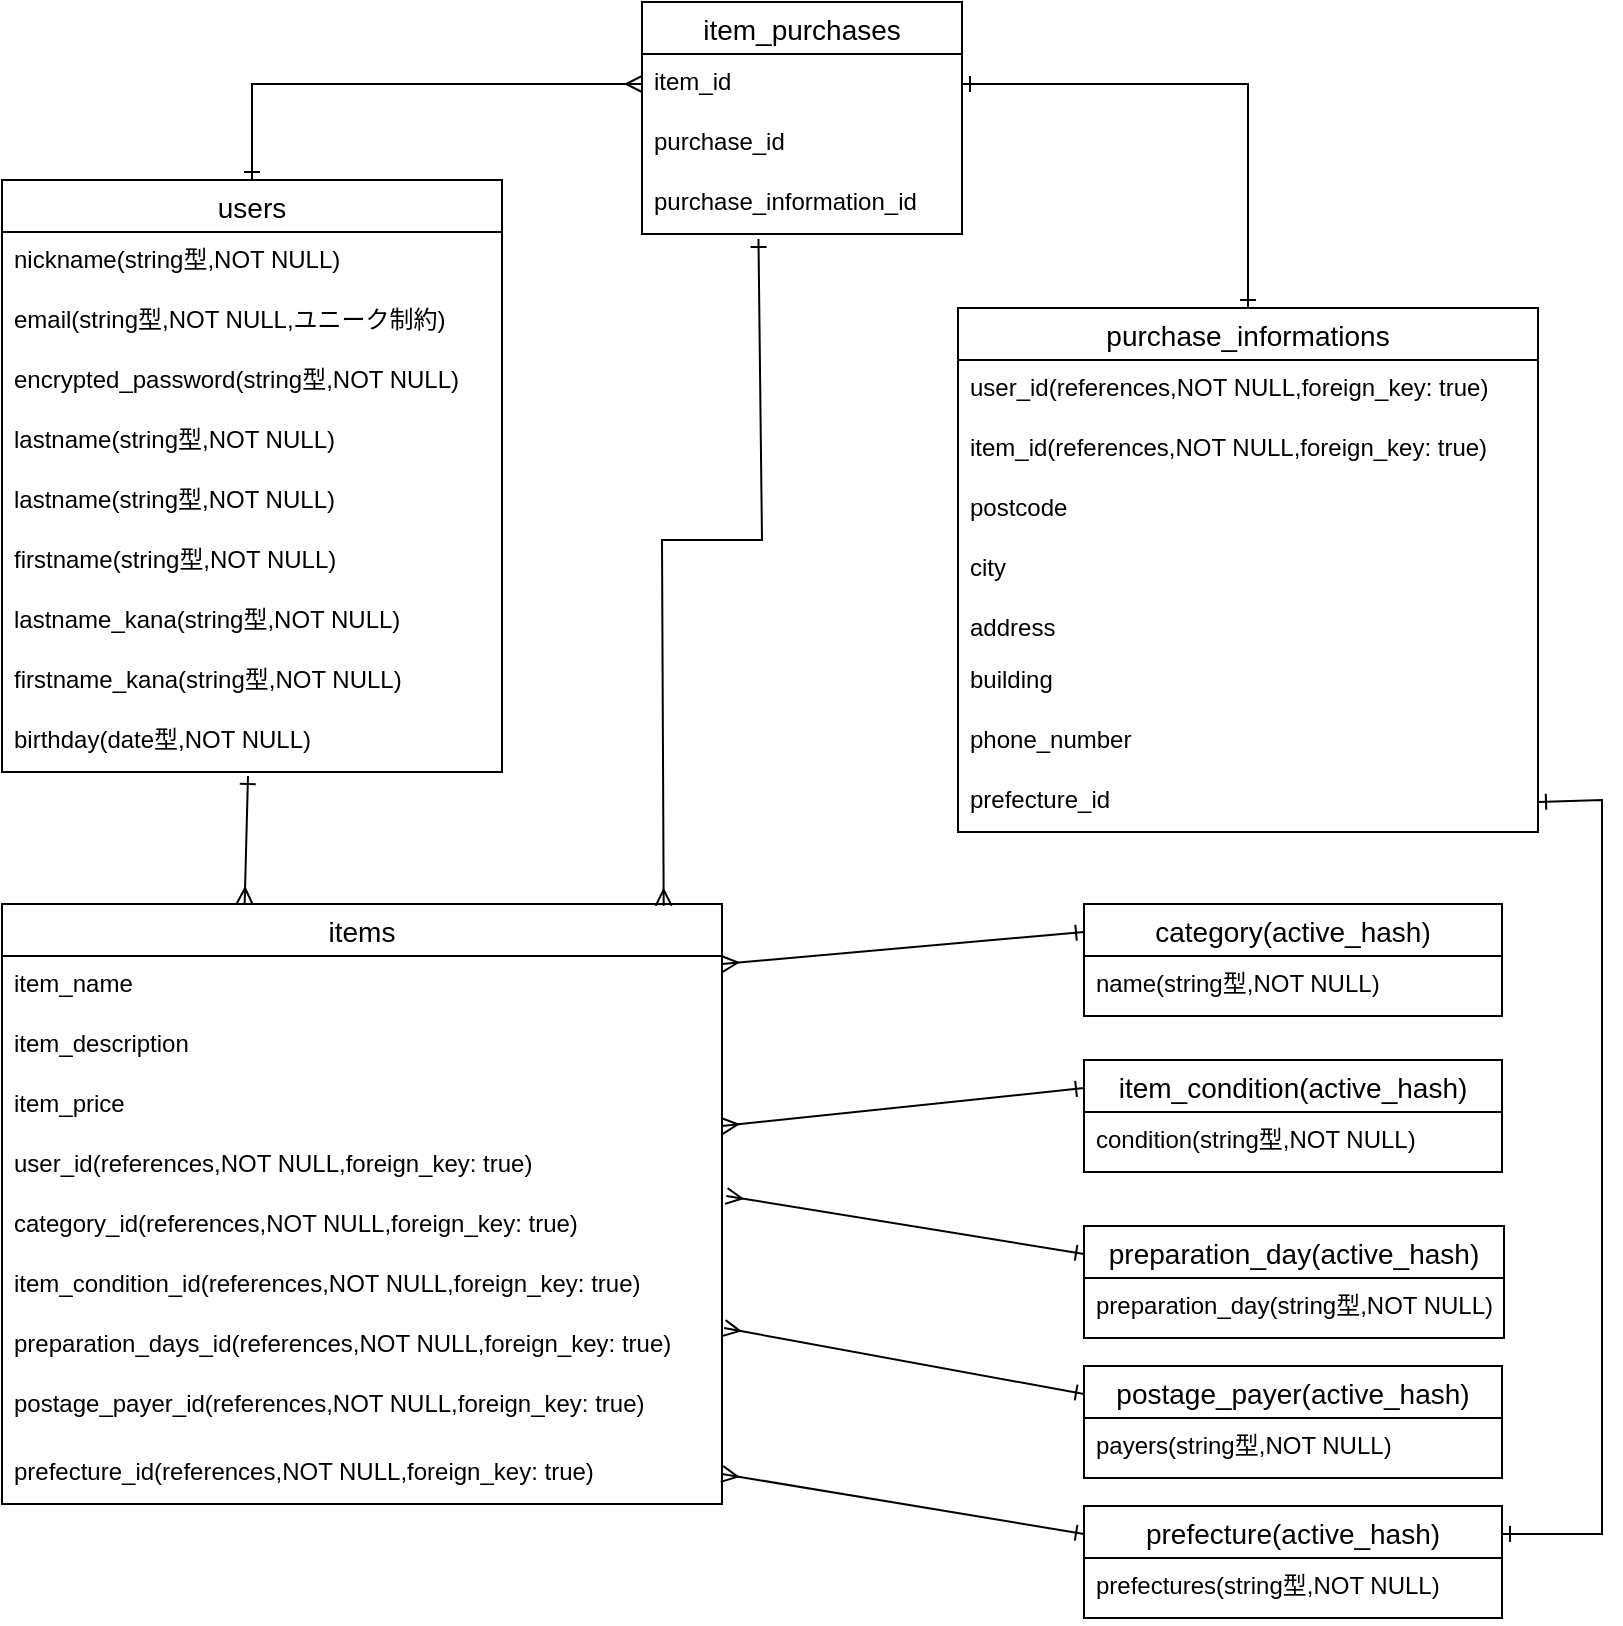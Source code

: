 <mxfile>
    <diagram id="wyDjREfAdUP5nU6bYt33" name="ページ1">
        <mxGraphModel dx="1808" dy="835" grid="1" gridSize="10" guides="1" tooltips="1" connect="1" arrows="1" fold="1" page="1" pageScale="1" pageWidth="827" pageHeight="1169" math="0" shadow="0">
            <root>
                <mxCell id="0"/>
                <mxCell id="1" parent="0"/>
                <mxCell id="2" value="users" style="swimlane;fontStyle=0;childLayout=stackLayout;horizontal=1;startSize=26;horizontalStack=0;resizeParent=1;resizeParentMax=0;resizeLast=0;collapsible=1;marginBottom=0;align=center;fontSize=14;" vertex="1" parent="1">
                    <mxGeometry y="390" width="250" height="296" as="geometry"/>
                </mxCell>
                <mxCell id="3" value="nickname(string型,NOT NULL)" style="text;strokeColor=none;fillColor=none;spacingLeft=4;spacingRight=4;overflow=hidden;rotatable=0;points=[[0,0.5],[1,0.5]];portConstraint=eastwest;fontSize=12;" vertex="1" parent="2">
                    <mxGeometry y="26" width="250" height="30" as="geometry"/>
                </mxCell>
                <mxCell id="4" value="email(string型,NOT NULL,ユニーク制約)" style="text;strokeColor=none;fillColor=none;spacingLeft=4;spacingRight=4;overflow=hidden;rotatable=0;points=[[0,0.5],[1,0.5]];portConstraint=eastwest;fontSize=12;" vertex="1" parent="2">
                    <mxGeometry y="56" width="250" height="30" as="geometry"/>
                </mxCell>
                <mxCell id="5" value="encrypted_password(string型,NOT NULL)" style="text;strokeColor=none;fillColor=none;spacingLeft=4;spacingRight=4;overflow=hidden;rotatable=0;points=[[0,0.5],[1,0.5]];portConstraint=eastwest;fontSize=12;" vertex="1" parent="2">
                    <mxGeometry y="86" width="250" height="30" as="geometry"/>
                </mxCell>
                <mxCell id="39" value="lastname(string型,NOT NULL)" style="text;strokeColor=none;fillColor=none;spacingLeft=4;spacingRight=4;overflow=hidden;rotatable=0;points=[[0,0.5],[1,0.5]];portConstraint=eastwest;fontSize=12;" vertex="1" parent="2">
                    <mxGeometry y="116" width="250" height="30" as="geometry"/>
                </mxCell>
                <mxCell id="167" value="lastname(string型,NOT NULL)" style="text;strokeColor=none;fillColor=none;spacingLeft=4;spacingRight=4;overflow=hidden;rotatable=0;points=[[0,0.5],[1,0.5]];portConstraint=eastwest;fontSize=12;" vertex="1" parent="2">
                    <mxGeometry y="146" width="250" height="30" as="geometry"/>
                </mxCell>
                <mxCell id="36" value="firstname(string型,NOT NULL)" style="text;strokeColor=none;fillColor=none;spacingLeft=4;spacingRight=4;overflow=hidden;rotatable=0;points=[[0,0.5],[1,0.5]];portConstraint=eastwest;fontSize=12;" vertex="1" parent="2">
                    <mxGeometry y="176" width="250" height="30" as="geometry"/>
                </mxCell>
                <mxCell id="38" value="lastname_kana(string型,NOT NULL)" style="text;strokeColor=none;fillColor=none;spacingLeft=4;spacingRight=4;overflow=hidden;rotatable=0;points=[[0,0.5],[1,0.5]];portConstraint=eastwest;fontSize=12;" vertex="1" parent="2">
                    <mxGeometry y="206" width="250" height="30" as="geometry"/>
                </mxCell>
                <mxCell id="40" value="firstname_kana(string型,NOT NULL)" style="text;strokeColor=none;fillColor=none;spacingLeft=4;spacingRight=4;overflow=hidden;rotatable=0;points=[[0,0.5],[1,0.5]];portConstraint=eastwest;fontSize=12;" vertex="1" parent="2">
                    <mxGeometry y="236" width="250" height="30" as="geometry"/>
                </mxCell>
                <mxCell id="42" value="birthday(date型,NOT NULL)" style="text;strokeColor=none;fillColor=none;spacingLeft=4;spacingRight=4;overflow=hidden;rotatable=0;points=[[0,0.5],[1,0.5]];portConstraint=eastwest;fontSize=12;" vertex="1" parent="2">
                    <mxGeometry y="266" width="250" height="30" as="geometry"/>
                </mxCell>
                <mxCell id="6" value="items" style="swimlane;fontStyle=0;childLayout=stackLayout;horizontal=1;startSize=26;horizontalStack=0;resizeParent=1;resizeParentMax=0;resizeLast=0;collapsible=1;marginBottom=0;align=center;fontSize=14;" vertex="1" parent="1">
                    <mxGeometry y="752" width="360" height="300" as="geometry"/>
                </mxCell>
                <mxCell id="7" value="item_name" style="text;strokeColor=none;fillColor=none;spacingLeft=4;spacingRight=4;overflow=hidden;rotatable=0;points=[[0,0.5],[1,0.5]];portConstraint=eastwest;fontSize=12;" vertex="1" parent="6">
                    <mxGeometry y="26" width="360" height="30" as="geometry"/>
                </mxCell>
                <mxCell id="8" value="item_description" style="text;strokeColor=none;fillColor=none;spacingLeft=4;spacingRight=4;overflow=hidden;rotatable=0;points=[[0,0.5],[1,0.5]];portConstraint=eastwest;fontSize=12;" vertex="1" parent="6">
                    <mxGeometry y="56" width="360" height="30" as="geometry"/>
                </mxCell>
                <mxCell id="47" value="item_price" style="text;strokeColor=none;fillColor=none;spacingLeft=4;spacingRight=4;overflow=hidden;rotatable=0;points=[[0,0.5],[1,0.5]];portConstraint=eastwest;fontSize=12;" vertex="1" parent="6">
                    <mxGeometry y="86" width="360" height="30" as="geometry"/>
                </mxCell>
                <mxCell id="129" value="user_id(references,NOT NULL,foreign_key: true)" style="text;strokeColor=none;fillColor=none;spacingLeft=4;spacingRight=4;overflow=hidden;rotatable=0;points=[[0,0.5],[1,0.5]];portConstraint=eastwest;fontSize=12;" vertex="1" parent="6">
                    <mxGeometry y="116" width="360" height="30" as="geometry"/>
                </mxCell>
                <mxCell id="130" value="category_id(references,NOT NULL,foreign_key: true)" style="text;strokeColor=none;fillColor=none;spacingLeft=4;spacingRight=4;overflow=hidden;rotatable=0;points=[[0,0.5],[1,0.5]];portConstraint=eastwest;fontSize=12;" vertex="1" parent="6">
                    <mxGeometry y="146" width="360" height="30" as="geometry"/>
                </mxCell>
                <mxCell id="45" value="item_condition_id(references,NOT NULL,foreign_key: true)" style="text;strokeColor=none;fillColor=none;spacingLeft=4;spacingRight=4;overflow=hidden;rotatable=0;points=[[0,0.5],[1,0.5]];portConstraint=eastwest;fontSize=12;" vertex="1" parent="6">
                    <mxGeometry y="176" width="360" height="30" as="geometry"/>
                </mxCell>
                <mxCell id="44" value="preparation_days_id(references,NOT NULL,foreign_key: true)" style="text;strokeColor=none;fillColor=none;spacingLeft=4;spacingRight=4;overflow=hidden;rotatable=0;points=[[0,0.5],[1,0.5]];portConstraint=eastwest;fontSize=12;" vertex="1" parent="6">
                    <mxGeometry y="206" width="360" height="30" as="geometry"/>
                </mxCell>
                <mxCell id="43" value="postage_payer_id(references,NOT NULL,foreign_key: true)" style="text;strokeColor=none;fillColor=none;spacingLeft=4;spacingRight=4;overflow=hidden;rotatable=0;points=[[0,0.5],[1,0.5]];portConstraint=eastwest;fontSize=12;" vertex="1" parent="6">
                    <mxGeometry y="236" width="360" height="34" as="geometry"/>
                </mxCell>
                <mxCell id="48" value="prefecture_id(references,NOT NULL,foreign_key: true)" style="text;strokeColor=none;fillColor=none;spacingLeft=4;spacingRight=4;overflow=hidden;rotatable=0;points=[[0,0.5],[1,0.5]];portConstraint=eastwest;fontSize=12;" vertex="1" parent="6">
                    <mxGeometry y="270" width="360" height="30" as="geometry"/>
                </mxCell>
                <mxCell id="14" value="purchase_informations" style="swimlane;fontStyle=0;childLayout=stackLayout;horizontal=1;startSize=26;horizontalStack=0;resizeParent=1;resizeParentMax=0;resizeLast=0;collapsible=1;marginBottom=0;align=center;fontSize=14;" vertex="1" parent="1">
                    <mxGeometry x="478" y="454" width="290" height="262" as="geometry"/>
                </mxCell>
                <mxCell id="97" value="user_id(references,NOT NULL,foreign_key: true)" style="text;strokeColor=none;fillColor=none;spacingLeft=4;spacingRight=4;overflow=hidden;rotatable=0;points=[[0,0.5],[1,0.5]];portConstraint=eastwest;fontSize=12;" vertex="1" parent="14">
                    <mxGeometry y="26" width="290" height="30" as="geometry"/>
                </mxCell>
                <mxCell id="XBDtqcBdIC1SdVLWdk_7-168" value="item_id(references,NOT NULL,foreign_key: true)" style="text;strokeColor=none;fillColor=none;spacingLeft=4;spacingRight=4;overflow=hidden;rotatable=0;points=[[0,0.5],[1,0.5]];portConstraint=eastwest;fontSize=12;" vertex="1" parent="14">
                    <mxGeometry y="56" width="290" height="30" as="geometry"/>
                </mxCell>
                <mxCell id="51" value="postcode" style="text;strokeColor=none;fillColor=none;spacingLeft=4;spacingRight=4;overflow=hidden;rotatable=0;points=[[0,0.5],[1,0.5]];portConstraint=eastwest;fontSize=12;" vertex="1" parent="14">
                    <mxGeometry y="86" width="290" height="30" as="geometry"/>
                </mxCell>
                <mxCell id="17" value="city" style="text;strokeColor=none;fillColor=none;spacingLeft=4;spacingRight=4;overflow=hidden;rotatable=0;points=[[0,0.5],[1,0.5]];portConstraint=eastwest;fontSize=12;" vertex="1" parent="14">
                    <mxGeometry y="116" width="290" height="30" as="geometry"/>
                </mxCell>
                <mxCell id="56" value="address" style="text;strokeColor=none;fillColor=none;spacingLeft=4;spacingRight=4;overflow=hidden;rotatable=0;points=[[0,0.5],[1,0.5]];portConstraint=eastwest;fontSize=12;" vertex="1" parent="14">
                    <mxGeometry y="146" width="290" height="26" as="geometry"/>
                </mxCell>
                <mxCell id="57" value="building" style="text;strokeColor=none;fillColor=none;spacingLeft=4;spacingRight=4;overflow=hidden;rotatable=0;points=[[0,0.5],[1,0.5]];portConstraint=eastwest;fontSize=12;" vertex="1" parent="14">
                    <mxGeometry y="172" width="290" height="30" as="geometry"/>
                </mxCell>
                <mxCell id="58" value="phone_number" style="text;strokeColor=none;fillColor=none;spacingLeft=4;spacingRight=4;overflow=hidden;rotatable=0;points=[[0,0.5],[1,0.5]];portConstraint=eastwest;fontSize=12;" vertex="1" parent="14">
                    <mxGeometry y="202" width="290" height="30" as="geometry"/>
                </mxCell>
                <mxCell id="52" value="prefecture_id" style="text;strokeColor=none;fillColor=none;spacingLeft=4;spacingRight=4;overflow=hidden;rotatable=0;points=[[0,0.5],[1,0.5]];portConstraint=eastwest;fontSize=12;" vertex="1" parent="14">
                    <mxGeometry y="232" width="290" height="30" as="geometry"/>
                </mxCell>
                <mxCell id="85" style="edgeStyle=none;rounded=0;html=1;exitX=0.492;exitY=1.067;exitDx=0;exitDy=0;startArrow=ERone;startFill=0;endArrow=ERmany;endFill=0;exitPerimeter=0;entryX=0.337;entryY=0;entryDx=0;entryDy=0;entryPerimeter=0;" edge="1" parent="1" source="42" target="6">
                    <mxGeometry relative="1" as="geometry">
                        <mxPoint x="100" y="588" as="targetPoint"/>
                    </mxGeometry>
                </mxCell>
                <mxCell id="87" style="edgeStyle=none;rounded=0;html=1;startArrow=ERone;startFill=0;endArrow=ERmany;endFill=0;entryX=0;entryY=0.5;entryDx=0;entryDy=0;exitX=0.5;exitY=0;exitDx=0;exitDy=0;" edge="1" parent="1" source="2" target="XBDtqcBdIC1SdVLWdk_7-170">
                    <mxGeometry relative="1" as="geometry">
                        <mxPoint x="320" y="500" as="sourcePoint"/>
                        <mxPoint x="440" y="500" as="targetPoint"/>
                        <Array as="points">
                            <mxPoint x="125" y="342"/>
                        </Array>
                    </mxGeometry>
                </mxCell>
                <mxCell id="122" value="category(active_hash)" style="swimlane;fontStyle=0;childLayout=stackLayout;horizontal=1;startSize=26;horizontalStack=0;resizeParent=1;resizeParentMax=0;resizeLast=0;collapsible=1;marginBottom=0;align=center;fontSize=14;" vertex="1" parent="1">
                    <mxGeometry x="541" y="752" width="209" height="56" as="geometry"/>
                </mxCell>
                <mxCell id="125" value="name(string型,NOT NULL)" style="text;strokeColor=none;fillColor=none;spacingLeft=4;spacingRight=4;overflow=hidden;rotatable=0;points=[[0,0.5],[1,0.5]];portConstraint=eastwest;fontSize=12;" vertex="1" parent="122">
                    <mxGeometry y="26" width="209" height="30" as="geometry"/>
                </mxCell>
                <mxCell id="127" style="edgeStyle=none;rounded=0;html=1;exitX=0;exitY=0.25;exitDx=0;exitDy=0;entryX=1;entryY=0.133;entryDx=0;entryDy=0;startArrow=ERone;startFill=0;endArrow=ERmany;endFill=0;entryPerimeter=0;" edge="1" parent="1" source="122" target="7">
                    <mxGeometry relative="1" as="geometry">
                        <mxPoint x="360" y="746" as="sourcePoint"/>
                    </mxGeometry>
                </mxCell>
                <mxCell id="137" style="edgeStyle=none;rounded=0;html=1;exitX=0;exitY=0.25;exitDx=0;exitDy=0;entryX=1;entryY=0.833;entryDx=0;entryDy=0;entryPerimeter=0;startArrow=ERone;startFill=0;endArrow=ERmany;endFill=0;" edge="1" parent="1" source="132">
                    <mxGeometry relative="1" as="geometry">
                        <mxPoint x="360" y="862.99" as="targetPoint"/>
                    </mxGeometry>
                </mxCell>
                <mxCell id="132" value="item_condition(active_hash)" style="swimlane;fontStyle=0;childLayout=stackLayout;horizontal=1;startSize=26;horizontalStack=0;resizeParent=1;resizeParentMax=0;resizeLast=0;collapsible=1;marginBottom=0;align=center;fontSize=14;" vertex="1" parent="1">
                    <mxGeometry x="541" y="830" width="209" height="56" as="geometry"/>
                </mxCell>
                <mxCell id="133" value="condition(string型,NOT NULL)" style="text;strokeColor=none;fillColor=none;spacingLeft=4;spacingRight=4;overflow=hidden;rotatable=0;points=[[0,0.5],[1,0.5]];portConstraint=eastwest;fontSize=12;" vertex="1" parent="132">
                    <mxGeometry y="26" width="209" height="30" as="geometry"/>
                </mxCell>
                <mxCell id="146" style="edgeStyle=none;rounded=0;html=1;exitX=0;exitY=0.25;exitDx=0;exitDy=0;entryX=1.006;entryY=0;entryDx=0;entryDy=0;startArrow=ERone;startFill=0;endArrow=ERmany;endFill=0;entryPerimeter=0;" edge="1" parent="1" source="138" target="130">
                    <mxGeometry relative="1" as="geometry"/>
                </mxCell>
                <mxCell id="138" value="preparation_day(active_hash)" style="swimlane;fontStyle=0;childLayout=stackLayout;horizontal=1;startSize=26;horizontalStack=0;resizeParent=1;resizeParentMax=0;resizeLast=0;collapsible=1;marginBottom=0;align=center;fontSize=14;" vertex="1" parent="1">
                    <mxGeometry x="541" y="913" width="210" height="56" as="geometry"/>
                </mxCell>
                <mxCell id="139" value="preparation_day(string型,NOT NULL)" style="text;strokeColor=none;fillColor=none;spacingLeft=4;spacingRight=4;overflow=hidden;rotatable=0;points=[[0,0.5],[1,0.5]];portConstraint=eastwest;fontSize=12;" vertex="1" parent="138">
                    <mxGeometry y="26" width="210" height="30" as="geometry"/>
                </mxCell>
                <mxCell id="147" style="edgeStyle=none;rounded=0;html=1;exitX=0;exitY=0.25;exitDx=0;exitDy=0;entryX=1.003;entryY=0.2;entryDx=0;entryDy=0;entryPerimeter=0;startArrow=ERone;startFill=0;endArrow=ERmany;endFill=0;" edge="1" parent="1" source="142" target="44">
                    <mxGeometry relative="1" as="geometry"/>
                </mxCell>
                <mxCell id="142" value="postage_payer(active_hash)" style="swimlane;fontStyle=0;childLayout=stackLayout;horizontal=1;startSize=26;horizontalStack=0;resizeParent=1;resizeParentMax=0;resizeLast=0;collapsible=1;marginBottom=0;align=center;fontSize=14;" vertex="1" parent="1">
                    <mxGeometry x="541" y="983" width="209" height="56" as="geometry"/>
                </mxCell>
                <mxCell id="143" value="payers(string型,NOT NULL)" style="text;strokeColor=none;fillColor=none;spacingLeft=4;spacingRight=4;overflow=hidden;rotatable=0;points=[[0,0.5],[1,0.5]];portConstraint=eastwest;fontSize=12;" vertex="1" parent="142">
                    <mxGeometry y="26" width="209" height="30" as="geometry"/>
                </mxCell>
                <mxCell id="165" style="edgeStyle=none;rounded=0;html=1;exitX=0;exitY=0.25;exitDx=0;exitDy=0;entryX=1;entryY=0.5;entryDx=0;entryDy=0;startArrow=ERone;startFill=0;endArrow=ERmany;endFill=0;" edge="1" parent="1" source="148" target="48">
                    <mxGeometry relative="1" as="geometry"/>
                </mxCell>
                <mxCell id="XBDtqcBdIC1SdVLWdk_7-176" style="edgeStyle=none;rounded=0;html=1;exitX=1;exitY=0.25;exitDx=0;exitDy=0;entryX=1;entryY=0.5;entryDx=0;entryDy=0;startArrow=ERone;startFill=0;endArrow=ERone;endFill=0;" edge="1" parent="1" source="148" target="52">
                    <mxGeometry relative="1" as="geometry">
                        <Array as="points">
                            <mxPoint x="800" y="1067"/>
                            <mxPoint x="800" y="700"/>
                        </Array>
                    </mxGeometry>
                </mxCell>
                <mxCell id="148" value="prefecture(active_hash)" style="swimlane;fontStyle=0;childLayout=stackLayout;horizontal=1;startSize=26;horizontalStack=0;resizeParent=1;resizeParentMax=0;resizeLast=0;collapsible=1;marginBottom=0;align=center;fontSize=14;" vertex="1" parent="1">
                    <mxGeometry x="541" y="1053" width="209" height="56" as="geometry"/>
                </mxCell>
                <mxCell id="149" value="prefectures(string型,NOT NULL)" style="text;strokeColor=none;fillColor=none;spacingLeft=4;spacingRight=4;overflow=hidden;rotatable=0;points=[[0,0.5],[1,0.5]];portConstraint=eastwest;fontSize=12;" vertex="1" parent="148">
                    <mxGeometry y="26" width="209" height="30" as="geometry"/>
                </mxCell>
                <mxCell id="XBDtqcBdIC1SdVLWdk_7-169" value="item_purchases" style="swimlane;fontStyle=0;childLayout=stackLayout;horizontal=1;startSize=26;horizontalStack=0;resizeParent=1;resizeParentMax=0;resizeLast=0;collapsible=1;marginBottom=0;align=center;fontSize=14;" vertex="1" parent="1">
                    <mxGeometry x="320" y="301" width="160" height="116" as="geometry"/>
                </mxCell>
                <mxCell id="XBDtqcBdIC1SdVLWdk_7-170" value="item_id" style="text;strokeColor=none;fillColor=none;spacingLeft=4;spacingRight=4;overflow=hidden;rotatable=0;points=[[0,0.5],[1,0.5]];portConstraint=eastwest;fontSize=12;" vertex="1" parent="XBDtqcBdIC1SdVLWdk_7-169">
                    <mxGeometry y="26" width="160" height="30" as="geometry"/>
                </mxCell>
                <mxCell id="XBDtqcBdIC1SdVLWdk_7-171" value="purchase_id" style="text;strokeColor=none;fillColor=none;spacingLeft=4;spacingRight=4;overflow=hidden;rotatable=0;points=[[0,0.5],[1,0.5]];portConstraint=eastwest;fontSize=12;" vertex="1" parent="XBDtqcBdIC1SdVLWdk_7-169">
                    <mxGeometry y="56" width="160" height="30" as="geometry"/>
                </mxCell>
                <mxCell id="XBDtqcBdIC1SdVLWdk_7-172" value="purchase_information_id" style="text;strokeColor=none;fillColor=none;spacingLeft=4;spacingRight=4;overflow=hidden;rotatable=0;points=[[0,0.5],[1,0.5]];portConstraint=eastwest;fontSize=12;" vertex="1" parent="XBDtqcBdIC1SdVLWdk_7-169">
                    <mxGeometry y="86" width="160" height="30" as="geometry"/>
                </mxCell>
                <mxCell id="XBDtqcBdIC1SdVLWdk_7-174" style="edgeStyle=none;rounded=0;html=1;exitX=1;exitY=0.5;exitDx=0;exitDy=0;entryX=0.5;entryY=0;entryDx=0;entryDy=0;startArrow=ERone;startFill=0;endArrow=ERone;endFill=0;" edge="1" parent="1" source="XBDtqcBdIC1SdVLWdk_7-170" target="14">
                    <mxGeometry relative="1" as="geometry">
                        <Array as="points">
                            <mxPoint x="623" y="342"/>
                        </Array>
                    </mxGeometry>
                </mxCell>
                <mxCell id="XBDtqcBdIC1SdVLWdk_7-175" style="edgeStyle=none;rounded=0;html=1;startArrow=ERone;startFill=0;endArrow=ERmany;endFill=0;entryX=0.919;entryY=0.003;entryDx=0;entryDy=0;entryPerimeter=0;exitX=0.364;exitY=1.083;exitDx=0;exitDy=0;exitPerimeter=0;" edge="1" parent="1" source="XBDtqcBdIC1SdVLWdk_7-172" target="6">
                    <mxGeometry relative="1" as="geometry">
                        <mxPoint x="395" y="380" as="sourcePoint"/>
                        <mxPoint x="340" y="660" as="targetPoint"/>
                        <Array as="points">
                            <mxPoint x="380" y="570"/>
                            <mxPoint x="330" y="570"/>
                        </Array>
                    </mxGeometry>
                </mxCell>
            </root>
        </mxGraphModel>
    </diagram>
</mxfile>